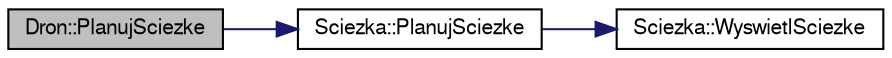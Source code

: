 digraph "Dron::PlanujSciezke"
{
 // LATEX_PDF_SIZE
  edge [fontname="FreeSans",fontsize="10",labelfontname="FreeSans",labelfontsize="10"];
  node [fontname="FreeSans",fontsize="10",shape=record];
  rankdir="LR";
  Node1 [label="Dron::PlanujSciezke",height=0.2,width=0.4,color="black", fillcolor="grey75", style="filled", fontcolor="black",tooltip="Metoda planujaca sciezke lotu drona."];
  Node1 -> Node2 [color="midnightblue",fontsize="10",style="solid",fontname="FreeSans"];
  Node2 [label="Sciezka::PlanujSciezke",height=0.2,width=0.4,color="black", fillcolor="white", style="filled",URL="$a00166.html#a660271a990c2fad2e4d1ce94bce80b39",tooltip="Metody odpowiedzialne za wizualizacje."];
  Node2 -> Node3 [color="midnightblue",fontsize="10",style="solid",fontname="FreeSans"];
  Node3 [label="Sciezka::WyswietlSciezke",height=0.2,width=0.4,color="black", fillcolor="white", style="filled",URL="$a00166.html#a040abafcd373b0fb3c0e8c59c7658db6",tooltip="Metoda zapisujaca wspolrzedne sciezki do pliku."];
}
